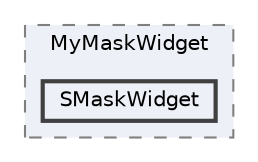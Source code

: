 digraph "SMaskWidget"
{
 // LATEX_PDF_SIZE
  bgcolor="transparent";
  edge [fontname=Helvetica,fontsize=10,labelfontname=Helvetica,labelfontsize=10];
  node [fontname=Helvetica,fontsize=10,shape=box,height=0.2,width=0.4];
  compound=true
  subgraph clusterdir_a485fcea25ce6d4b9e619309c3baaea8 {
    graph [ bgcolor="#edf0f7", pencolor="grey50", label="MyMaskWidget", fontname=Helvetica,fontsize=10 style="filled,dashed", URL="dir_a485fcea25ce6d4b9e619309c3baaea8.html",tooltip=""]
  dir_ab37c39f5eb48e099841f3c79a641a51 [label="SMaskWidget", fillcolor="#edf0f7", color="grey25", style="filled,bold", URL="dir_ab37c39f5eb48e099841f3c79a641a51.html",tooltip=""];
  }
}
